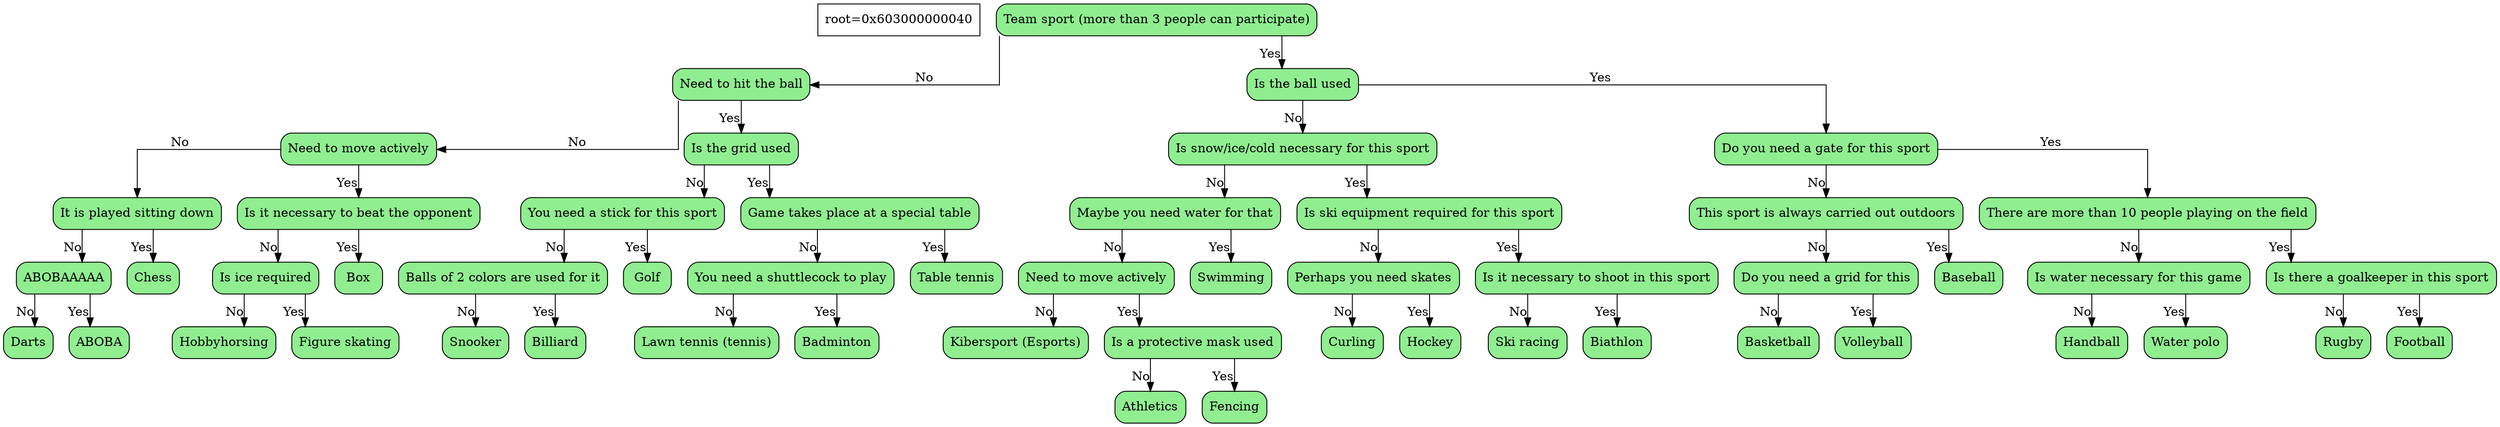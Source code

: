 digraph tree{
    node[shape=record,fontsize=14];
    splines=ortho
    info[label="root=0x603000000040"]

  	node0x603000000040[shape=Mrecord,style="rounded,filled",fillcolor="lightgreen",label="{ Team sport (more than 3 people can participate) }"]
	node0x603000000040->node0x603000000070[xlabel="No"]
	node0x603000000070[shape=Mrecord,style="rounded,filled",fillcolor="lightgreen",label="{ Need to hit the ball }"]
	node0x603000000070->node0x6030000000a0[xlabel="No"]
	node0x6030000000a0[shape=Mrecord,style="rounded,filled",fillcolor="lightgreen",label="{ Need to move actively }"]
	node0x6030000000a0->node0x6030000000d0[xlabel="No"]
	node0x6030000000d0[shape=Mrecord,style="rounded,filled",fillcolor="lightgreen",label="{ It is played sitting down }"]
	node0x6030000000d0->node0x603000000100[xlabel="No"]
	node0x603000000100[shape=Mrecord,style="rounded,filled",fillcolor="lightgreen",label="{ ABOBAAAAA }"]
	node0x603000000100->node0x603000000b80[xlabel="No"]
	node0x603000000b80[shape=Mrecord,style="rounded,filled",fillcolor="lightgreen",label="{ Darts }"]
	node0x603000000100->node0x603000000bb0[xlabel="Yes"]
	node0x603000000bb0[shape=Mrecord,style="rounded,filled",fillcolor="lightgreen",label="{ ABOBA }"]
	node0x6030000000d0->node0x603000000130[xlabel="Yes"]
	node0x603000000130[shape=Mrecord,style="rounded,filled",fillcolor="lightgreen",label="{ Chess }"]
	node0x6030000000a0->node0x603000000160[xlabel="Yes"]
	node0x603000000160[shape=Mrecord,style="rounded,filled",fillcolor="lightgreen",label="{ Is it necessary to beat the opponent }"]
	node0x603000000160->node0x603000000190[xlabel="No"]
	node0x603000000190[shape=Mrecord,style="rounded,filled",fillcolor="lightgreen",label="{ Is ice required }"]
	node0x603000000190->node0x6030000001c0[xlabel="No"]
	node0x6030000001c0[shape=Mrecord,style="rounded,filled",fillcolor="lightgreen",label="{ Hobbyhorsing }"]
	node0x603000000190->node0x6030000001f0[xlabel="Yes"]
	node0x6030000001f0[shape=Mrecord,style="rounded,filled",fillcolor="lightgreen",label="{ Figure skating }"]
	node0x603000000160->node0x603000000220[xlabel="Yes"]
	node0x603000000220[shape=Mrecord,style="rounded,filled",fillcolor="lightgreen",label="{ Box }"]
	node0x603000000070->node0x603000000250[xlabel="Yes"]
	node0x603000000250[shape=Mrecord,style="rounded,filled",fillcolor="lightgreen",label="{ Is the grid used }"]
	node0x603000000250->node0x603000000280[xlabel="No"]
	node0x603000000280[shape=Mrecord,style="rounded,filled",fillcolor="lightgreen",label="{ You need a stick for this sport }"]
	node0x603000000280->node0x6030000002b0[xlabel="No"]
	node0x6030000002b0[shape=Mrecord,style="rounded,filled",fillcolor="lightgreen",label="{ Balls of 2 colors are used for it }"]
	node0x6030000002b0->node0x6030000002e0[xlabel="No"]
	node0x6030000002e0[shape=Mrecord,style="rounded,filled",fillcolor="lightgreen",label="{ Snooker }"]
	node0x6030000002b0->node0x603000000310[xlabel="Yes"]
	node0x603000000310[shape=Mrecord,style="rounded,filled",fillcolor="lightgreen",label="{ Billiard }"]
	node0x603000000280->node0x603000000340[xlabel="Yes"]
	node0x603000000340[shape=Mrecord,style="rounded,filled",fillcolor="lightgreen",label="{ Golf }"]
	node0x603000000250->node0x603000000370[xlabel="Yes"]
	node0x603000000370[shape=Mrecord,style="rounded,filled",fillcolor="lightgreen",label="{ Game takes place at a special table }"]
	node0x603000000370->node0x6030000003a0[xlabel="No"]
	node0x6030000003a0[shape=Mrecord,style="rounded,filled",fillcolor="lightgreen",label="{ You need a shuttlecock to play }"]
	node0x6030000003a0->node0x6030000003d0[xlabel="No"]
	node0x6030000003d0[shape=Mrecord,style="rounded,filled",fillcolor="lightgreen",label="{ Lawn tennis (tennis) }"]
	node0x6030000003a0->node0x603000000400[xlabel="Yes"]
	node0x603000000400[shape=Mrecord,style="rounded,filled",fillcolor="lightgreen",label="{ Badminton }"]
	node0x603000000370->node0x603000000430[xlabel="Yes"]
	node0x603000000430[shape=Mrecord,style="rounded,filled",fillcolor="lightgreen",label="{ Table tennis }"]
	node0x603000000040->node0x603000000460[xlabel="Yes"]
	node0x603000000460[shape=Mrecord,style="rounded,filled",fillcolor="lightgreen",label="{ Is the ball  used }"]
	node0x603000000460->node0x603000000490[xlabel="No"]
	node0x603000000490[shape=Mrecord,style="rounded,filled",fillcolor="lightgreen",label="{ Is snow/ice/cold necessary for this sport }"]
	node0x603000000490->node0x6030000004c0[xlabel="No"]
	node0x6030000004c0[shape=Mrecord,style="rounded,filled",fillcolor="lightgreen",label="{ Maybe you need water for that }"]
	node0x6030000004c0->node0x6030000004f0[xlabel="No"]
	node0x6030000004f0[shape=Mrecord,style="rounded,filled",fillcolor="lightgreen",label="{ Need to move actively }"]
	node0x6030000004f0->node0x603000000520[xlabel="No"]
	node0x603000000520[shape=Mrecord,style="rounded,filled",fillcolor="lightgreen",label="{ Kibersport (Esports) }"]
	node0x6030000004f0->node0x603000000550[xlabel="Yes"]
	node0x603000000550[shape=Mrecord,style="rounded,filled",fillcolor="lightgreen",label="{ Is a protective mask used }"]
	node0x603000000550->node0x603000000580[xlabel="No"]
	node0x603000000580[shape=Mrecord,style="rounded,filled",fillcolor="lightgreen",label="{ Athletics }"]
	node0x603000000550->node0x6030000005b0[xlabel="Yes"]
	node0x6030000005b0[shape=Mrecord,style="rounded,filled",fillcolor="lightgreen",label="{ Fencing }"]
	node0x6030000004c0->node0x6030000005e0[xlabel="Yes"]
	node0x6030000005e0[shape=Mrecord,style="rounded,filled",fillcolor="lightgreen",label="{ Swimming }"]
	node0x603000000490->node0x603000000610[xlabel="Yes"]
	node0x603000000610[shape=Mrecord,style="rounded,filled",fillcolor="lightgreen",label="{ Is ski equipment required for this sport }"]
	node0x603000000610->node0x603000000640[xlabel="No"]
	node0x603000000640[shape=Mrecord,style="rounded,filled",fillcolor="lightgreen",label="{ Perhaps you need skates }"]
	node0x603000000640->node0x603000000670[xlabel="No"]
	node0x603000000670[shape=Mrecord,style="rounded,filled",fillcolor="lightgreen",label="{ Curling }"]
	node0x603000000640->node0x6030000006a0[xlabel="Yes"]
	node0x6030000006a0[shape=Mrecord,style="rounded,filled",fillcolor="lightgreen",label="{ Hockey }"]
	node0x603000000610->node0x6030000006d0[xlabel="Yes"]
	node0x6030000006d0[shape=Mrecord,style="rounded,filled",fillcolor="lightgreen",label="{ Is it necessary to shoot in this sport }"]
	node0x6030000006d0->node0x603000000700[xlabel="No"]
	node0x603000000700[shape=Mrecord,style="rounded,filled",fillcolor="lightgreen",label="{ Ski racing }"]
	node0x6030000006d0->node0x603000000730[xlabel="Yes"]
	node0x603000000730[shape=Mrecord,style="rounded,filled",fillcolor="lightgreen",label="{ Biathlon }"]
	node0x603000000460->node0x603000000760[xlabel="Yes"]
	node0x603000000760[shape=Mrecord,style="rounded,filled",fillcolor="lightgreen",label="{ Do you need a gate for this sport }"]
	node0x603000000760->node0x603000000790[xlabel="No"]
	node0x603000000790[shape=Mrecord,style="rounded,filled",fillcolor="lightgreen",label="{ This sport is always carried out outdoors }"]
	node0x603000000790->node0x6030000007c0[xlabel="No"]
	node0x6030000007c0[shape=Mrecord,style="rounded,filled",fillcolor="lightgreen",label="{ Do you need a grid for this }"]
	node0x6030000007c0->node0x6030000007f0[xlabel="No"]
	node0x6030000007f0[shape=Mrecord,style="rounded,filled",fillcolor="lightgreen",label="{ Basketball }"]
	node0x6030000007c0->node0x603000000820[xlabel="Yes"]
	node0x603000000820[shape=Mrecord,style="rounded,filled",fillcolor="lightgreen",label="{ Volleyball }"]
	node0x603000000790->node0x603000000850[xlabel="Yes"]
	node0x603000000850[shape=Mrecord,style="rounded,filled",fillcolor="lightgreen",label="{ Baseball }"]
	node0x603000000760->node0x603000000880[xlabel="Yes"]
	node0x603000000880[shape=Mrecord,style="rounded,filled",fillcolor="lightgreen",label="{ There are more than 10 people playing on the field }"]
	node0x603000000880->node0x6030000008b0[xlabel="No"]
	node0x6030000008b0[shape=Mrecord,style="rounded,filled",fillcolor="lightgreen",label="{ Is water necessary for this game }"]
	node0x6030000008b0->node0x6030000008e0[xlabel="No"]
	node0x6030000008e0[shape=Mrecord,style="rounded,filled",fillcolor="lightgreen",label="{ Handball }"]
	node0x6030000008b0->node0x603000000910[xlabel="Yes"]
	node0x603000000910[shape=Mrecord,style="rounded,filled",fillcolor="lightgreen",label="{ Water polo }"]
	node0x603000000880->node0x603000000940[xlabel="Yes"]
	node0x603000000940[shape=Mrecord,style="rounded,filled",fillcolor="lightgreen",label="{ Is there a goalkeeper in this sport }"]
	node0x603000000940->node0x603000000970[xlabel="No"]
	node0x603000000970[shape=Mrecord,style="rounded,filled",fillcolor="lightgreen",label="{ Rugby }"]
	node0x603000000940->node0x6030000009a0[xlabel="Yes"]
	node0x6030000009a0[shape=Mrecord,style="rounded,filled",fillcolor="lightgreen",label="{ Football }"]

}